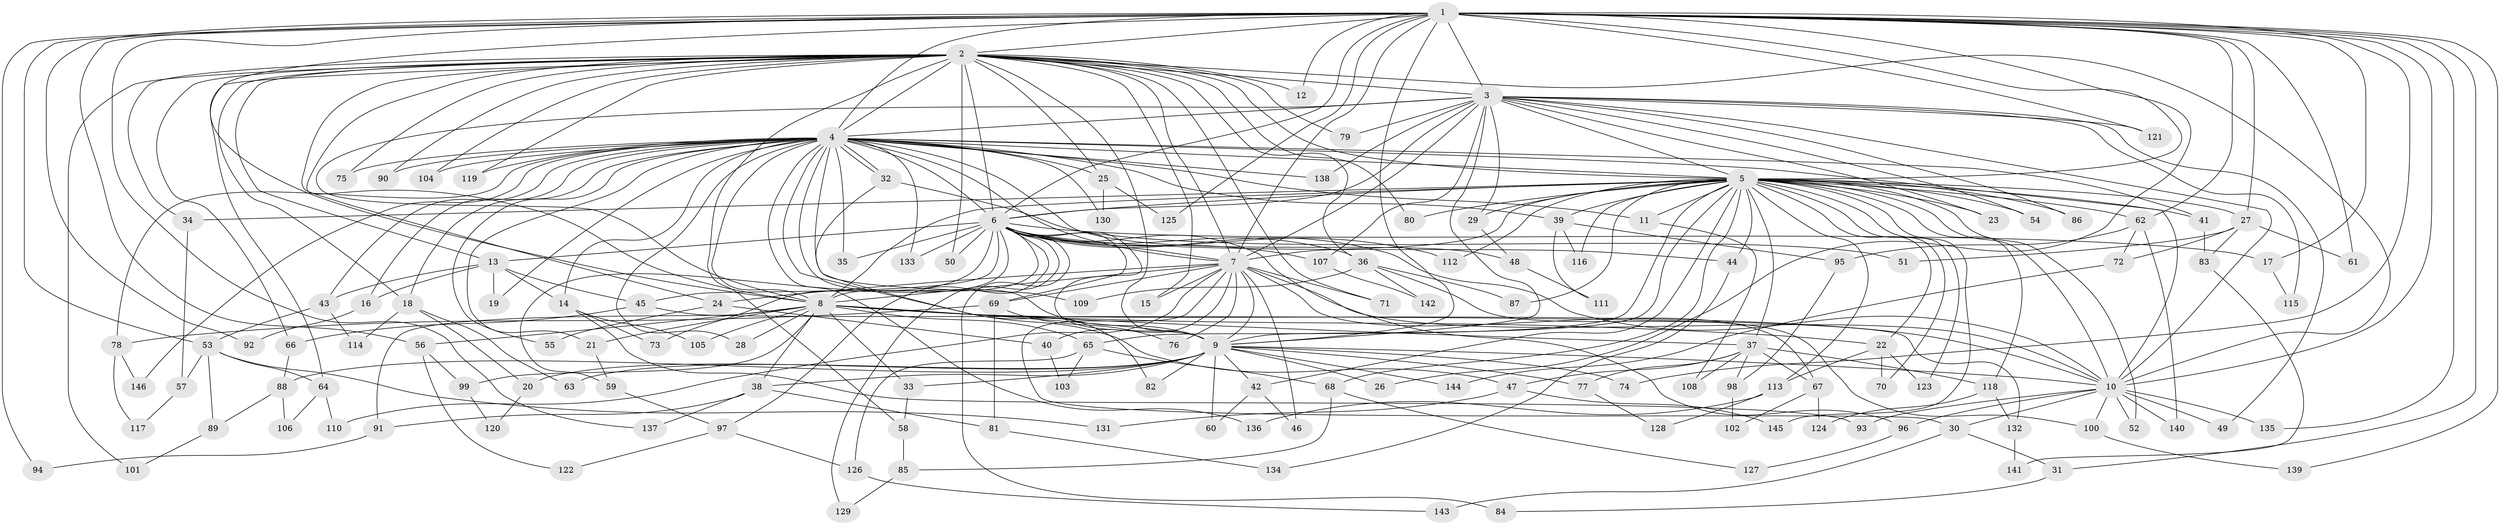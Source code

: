 // Generated by graph-tools (version 1.1) at 2025/44/03/09/25 04:44:21]
// undirected, 146 vertices, 317 edges
graph export_dot {
graph [start="1"]
  node [color=gray90,style=filled];
  1;
  2;
  3;
  4;
  5;
  6;
  7;
  8;
  9;
  10;
  11;
  12;
  13;
  14;
  15;
  16;
  17;
  18;
  19;
  20;
  21;
  22;
  23;
  24;
  25;
  26;
  27;
  28;
  29;
  30;
  31;
  32;
  33;
  34;
  35;
  36;
  37;
  38;
  39;
  40;
  41;
  42;
  43;
  44;
  45;
  46;
  47;
  48;
  49;
  50;
  51;
  52;
  53;
  54;
  55;
  56;
  57;
  58;
  59;
  60;
  61;
  62;
  63;
  64;
  65;
  66;
  67;
  68;
  69;
  70;
  71;
  72;
  73;
  74;
  75;
  76;
  77;
  78;
  79;
  80;
  81;
  82;
  83;
  84;
  85;
  86;
  87;
  88;
  89;
  90;
  91;
  92;
  93;
  94;
  95;
  96;
  97;
  98;
  99;
  100;
  101;
  102;
  103;
  104;
  105;
  106;
  107;
  108;
  109;
  110;
  111;
  112;
  113;
  114;
  115;
  116;
  117;
  118;
  119;
  120;
  121;
  122;
  123;
  124;
  125;
  126;
  127;
  128;
  129;
  130;
  131;
  132;
  133;
  134;
  135;
  136;
  137;
  138;
  139;
  140;
  141;
  142;
  143;
  144;
  145;
  146;
  1 -- 2;
  1 -- 3;
  1 -- 4;
  1 -- 5;
  1 -- 6;
  1 -- 7;
  1 -- 8;
  1 -- 9;
  1 -- 10;
  1 -- 12;
  1 -- 17;
  1 -- 26;
  1 -- 27;
  1 -- 31;
  1 -- 53;
  1 -- 56;
  1 -- 61;
  1 -- 62;
  1 -- 74;
  1 -- 92;
  1 -- 94;
  1 -- 121;
  1 -- 125;
  1 -- 135;
  1 -- 137;
  1 -- 139;
  2 -- 3;
  2 -- 4;
  2 -- 5;
  2 -- 6;
  2 -- 7;
  2 -- 8;
  2 -- 9;
  2 -- 10;
  2 -- 12;
  2 -- 13;
  2 -- 15;
  2 -- 18;
  2 -- 24;
  2 -- 25;
  2 -- 34;
  2 -- 36;
  2 -- 50;
  2 -- 58;
  2 -- 64;
  2 -- 66;
  2 -- 71;
  2 -- 75;
  2 -- 79;
  2 -- 80;
  2 -- 90;
  2 -- 101;
  2 -- 104;
  2 -- 119;
  3 -- 4;
  3 -- 5;
  3 -- 6;
  3 -- 7;
  3 -- 8;
  3 -- 9;
  3 -- 10;
  3 -- 23;
  3 -- 29;
  3 -- 49;
  3 -- 54;
  3 -- 79;
  3 -- 86;
  3 -- 107;
  3 -- 115;
  3 -- 121;
  3 -- 138;
  4 -- 5;
  4 -- 6;
  4 -- 7;
  4 -- 8;
  4 -- 9;
  4 -- 10;
  4 -- 11;
  4 -- 14;
  4 -- 16;
  4 -- 18;
  4 -- 19;
  4 -- 21;
  4 -- 25;
  4 -- 28;
  4 -- 32;
  4 -- 32;
  4 -- 35;
  4 -- 39;
  4 -- 41;
  4 -- 43;
  4 -- 47;
  4 -- 48;
  4 -- 55;
  4 -- 75;
  4 -- 78;
  4 -- 90;
  4 -- 104;
  4 -- 109;
  4 -- 119;
  4 -- 130;
  4 -- 133;
  4 -- 136;
  4 -- 138;
  4 -- 146;
  5 -- 6;
  5 -- 7;
  5 -- 8;
  5 -- 9;
  5 -- 10;
  5 -- 11;
  5 -- 22;
  5 -- 23;
  5 -- 27;
  5 -- 29;
  5 -- 34;
  5 -- 37;
  5 -- 39;
  5 -- 41;
  5 -- 42;
  5 -- 44;
  5 -- 52;
  5 -- 54;
  5 -- 62;
  5 -- 65;
  5 -- 68;
  5 -- 70;
  5 -- 80;
  5 -- 86;
  5 -- 87;
  5 -- 112;
  5 -- 113;
  5 -- 116;
  5 -- 118;
  5 -- 123;
  5 -- 145;
  6 -- 7;
  6 -- 8;
  6 -- 9;
  6 -- 10;
  6 -- 13;
  6 -- 17;
  6 -- 35;
  6 -- 36;
  6 -- 44;
  6 -- 45;
  6 -- 50;
  6 -- 59;
  6 -- 69;
  6 -- 73;
  6 -- 84;
  6 -- 96;
  6 -- 97;
  6 -- 107;
  6 -- 112;
  6 -- 129;
  6 -- 133;
  7 -- 8;
  7 -- 9;
  7 -- 10;
  7 -- 15;
  7 -- 24;
  7 -- 30;
  7 -- 40;
  7 -- 46;
  7 -- 67;
  7 -- 69;
  7 -- 71;
  7 -- 76;
  7 -- 110;
  8 -- 9;
  8 -- 10;
  8 -- 21;
  8 -- 22;
  8 -- 28;
  8 -- 33;
  8 -- 37;
  8 -- 38;
  8 -- 56;
  8 -- 65;
  8 -- 91;
  8 -- 99;
  8 -- 105;
  9 -- 10;
  9 -- 20;
  9 -- 26;
  9 -- 33;
  9 -- 38;
  9 -- 42;
  9 -- 60;
  9 -- 63;
  9 -- 74;
  9 -- 77;
  9 -- 82;
  9 -- 88;
  9 -- 144;
  10 -- 30;
  10 -- 49;
  10 -- 52;
  10 -- 93;
  10 -- 96;
  10 -- 100;
  10 -- 135;
  10 -- 140;
  11 -- 108;
  13 -- 14;
  13 -- 16;
  13 -- 19;
  13 -- 43;
  13 -- 45;
  14 -- 73;
  14 -- 93;
  14 -- 105;
  16 -- 92;
  17 -- 115;
  18 -- 20;
  18 -- 63;
  18 -- 114;
  20 -- 120;
  21 -- 59;
  22 -- 70;
  22 -- 113;
  22 -- 123;
  24 -- 40;
  24 -- 55;
  25 -- 125;
  25 -- 130;
  27 -- 51;
  27 -- 61;
  27 -- 72;
  27 -- 83;
  29 -- 48;
  30 -- 31;
  30 -- 143;
  31 -- 84;
  32 -- 51;
  32 -- 82;
  33 -- 58;
  34 -- 57;
  36 -- 87;
  36 -- 100;
  36 -- 109;
  36 -- 142;
  37 -- 47;
  37 -- 67;
  37 -- 77;
  37 -- 98;
  37 -- 108;
  37 -- 118;
  38 -- 81;
  38 -- 91;
  38 -- 137;
  39 -- 95;
  39 -- 111;
  39 -- 116;
  40 -- 103;
  41 -- 83;
  42 -- 46;
  42 -- 60;
  43 -- 53;
  43 -- 114;
  44 -- 134;
  45 -- 66;
  45 -- 132;
  47 -- 131;
  47 -- 145;
  48 -- 111;
  53 -- 57;
  53 -- 64;
  53 -- 89;
  53 -- 131;
  56 -- 99;
  56 -- 122;
  57 -- 117;
  58 -- 85;
  59 -- 97;
  62 -- 72;
  62 -- 95;
  62 -- 140;
  64 -- 106;
  64 -- 110;
  65 -- 68;
  65 -- 103;
  65 -- 126;
  66 -- 88;
  67 -- 102;
  67 -- 124;
  68 -- 85;
  68 -- 127;
  69 -- 76;
  69 -- 78;
  69 -- 81;
  72 -- 144;
  77 -- 128;
  78 -- 117;
  78 -- 146;
  81 -- 134;
  83 -- 141;
  85 -- 129;
  88 -- 89;
  88 -- 106;
  89 -- 101;
  91 -- 94;
  95 -- 98;
  96 -- 127;
  97 -- 122;
  97 -- 126;
  98 -- 102;
  99 -- 120;
  100 -- 139;
  107 -- 142;
  113 -- 128;
  113 -- 136;
  118 -- 124;
  118 -- 132;
  126 -- 143;
  132 -- 141;
}
